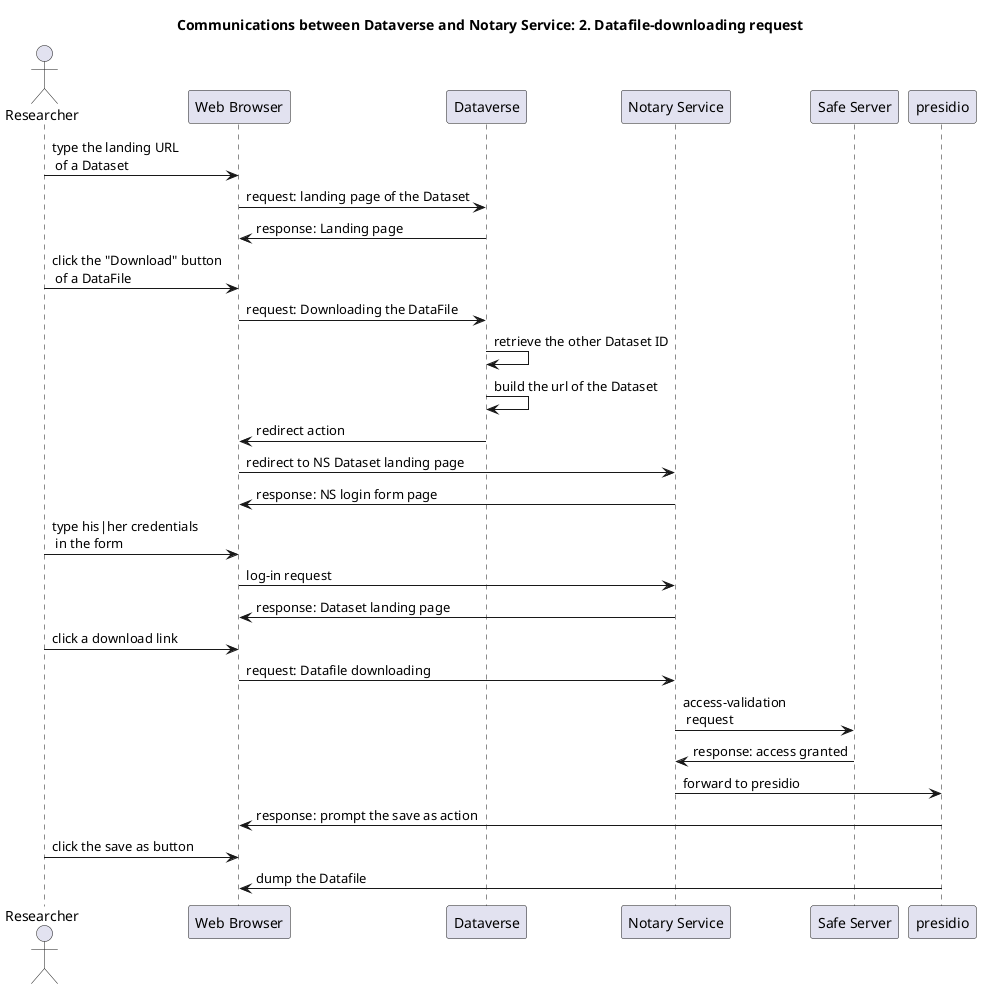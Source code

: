@startuml
title Communications between Dataverse and Notary Service: 2. Datafile-downloading request 
actor Researcher as rs
'actor "Data Provider" as dp
participant "Web Browser" as wb
'participant TRSA as sa
participant  Dataverse as dv
participant "Notary Service" as ns
participant "Safe Server" as sf 
participant presidio as fs
rs -> wb: type the landing URL\n of a Dataset
wb -> dv: request: landing page of the Dataset
dv -> wb: response: Landing page
rs -> wb: click the "Download" button\n of a DataFile
wb -> dv: request: Downloading the DataFile
dv -> dv: retrieve the other Dataset ID
dv -> dv: build the url of the Dataset
dv -> wb: redirect action
wb -> ns: redirect to NS Dataset landing page
ns -> wb: response: NS login form page
rs -> wb: type his|her credentials\n in the form 
wb -> ns: log-in request
ns -> wb: response: Dataset landing page
rs -> wb: click a download link
wb -> ns: request: Datafile downloading 
ns -> sf: access-validation\n request
sf -> ns: response: access granted
ns -> fs: forward to presidio
fs -> wb: response: prompt the save as action
rs -> wb: click the save as button
fs -> wb: dump the Datafile 
@enduml